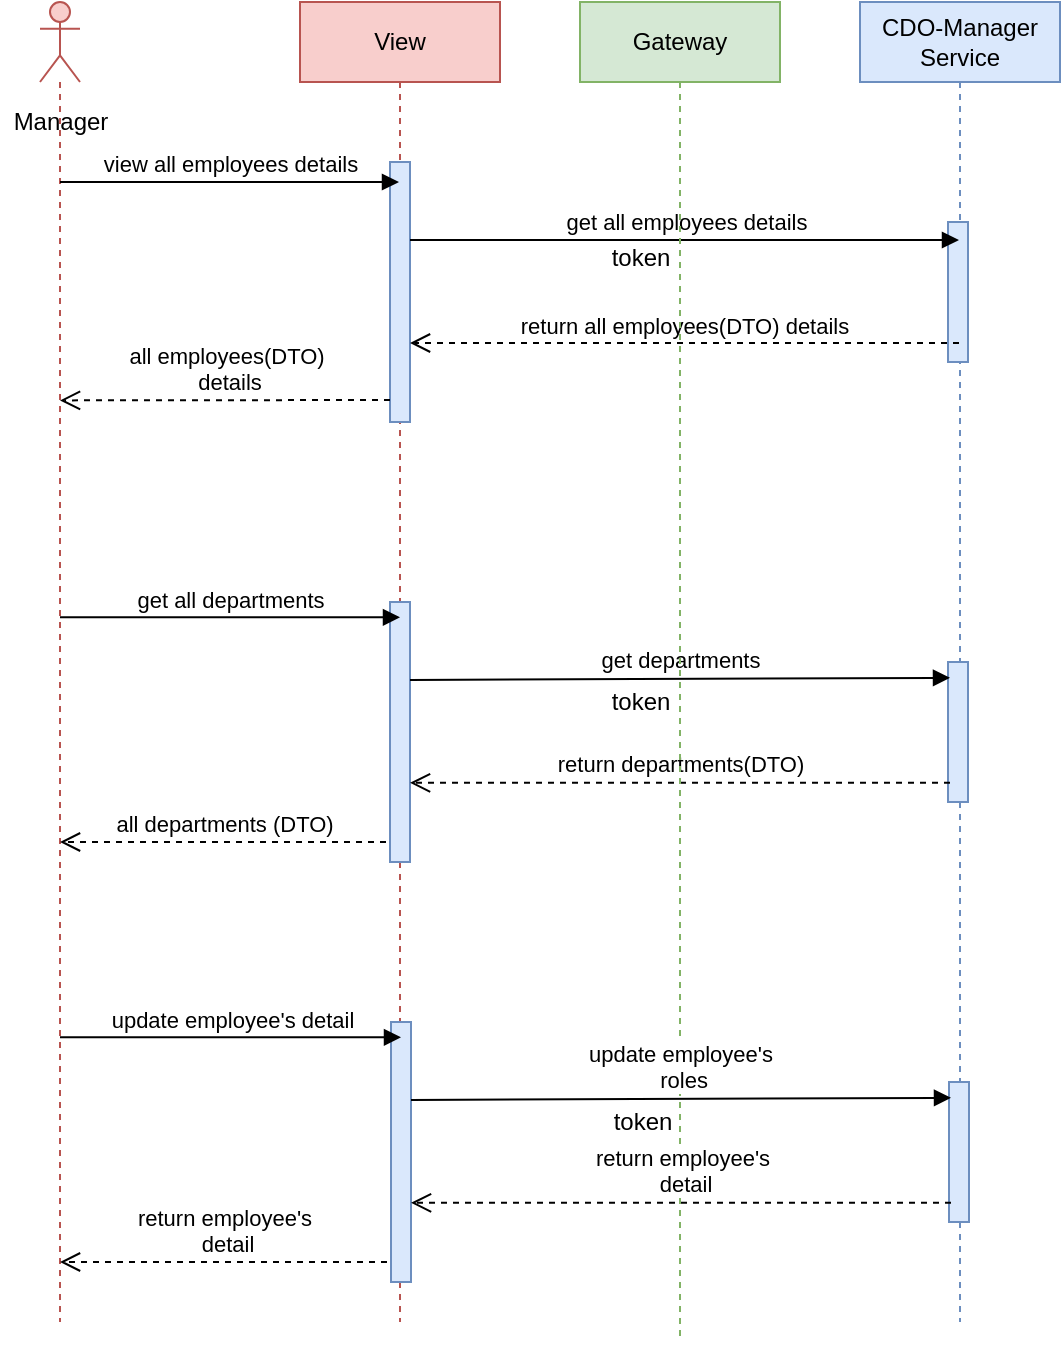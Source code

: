 <mxfile version="13.2.4" type="device"><diagram id="kgpKYQtTHZ0yAKxKKP6v" name="Page-1"><mxGraphModel dx="1024" dy="592" grid="1" gridSize="10" guides="1" tooltips="1" connect="1" arrows="1" fold="1" page="1" pageScale="1" pageWidth="850" pageHeight="1100" math="0" shadow="0"><root><mxCell id="0"/><mxCell id="1" parent="0"/><mxCell id="HEdeN4zISzuNyjS1-kap-7" value="" style="shape=umlLifeline;participant=umlActor;perimeter=lifelinePerimeter;whiteSpace=wrap;html=1;container=1;collapsible=0;recursiveResize=0;verticalAlign=top;spacingTop=36;outlineConnect=0;fillColor=#f8cecc;strokeColor=#b85450;size=40;" parent="1" vertex="1"><mxGeometry x="70" y="120" width="20" height="660" as="geometry"/></mxCell><mxCell id="HEdeN4zISzuNyjS1-kap-14" value="View" style="shape=umlLifeline;perimeter=lifelinePerimeter;whiteSpace=wrap;html=1;container=1;collapsible=0;recursiveResize=0;outlineConnect=0;fillColor=#f8cecc;strokeColor=#b85450;" parent="1" vertex="1"><mxGeometry x="200" y="120" width="100" height="660" as="geometry"/></mxCell><mxCell id="HEdeN4zISzuNyjS1-kap-15" value="&lt;span&gt;CDO-Manager Service&lt;/span&gt;" style="shape=umlLifeline;perimeter=lifelinePerimeter;whiteSpace=wrap;html=1;container=1;collapsible=0;recursiveResize=0;outlineConnect=0;fillColor=#dae8fc;strokeColor=#6c8ebf;" parent="1" vertex="1"><mxGeometry x="480" y="120" width="100" height="660" as="geometry"/></mxCell><mxCell id="HEdeN4zISzuNyjS1-kap-25" value="" style="html=1;points=[];perimeter=orthogonalPerimeter;fillColor=#dae8fc;strokeColor=#6c8ebf;" parent="HEdeN4zISzuNyjS1-kap-15" vertex="1"><mxGeometry x="44" y="110" width="10" height="70" as="geometry"/></mxCell><mxCell id="HEdeN4zISzuNyjS1-kap-33" value="" style="html=1;points=[];perimeter=orthogonalPerimeter;fillColor=#dae8fc;strokeColor=#6c8ebf;" parent="HEdeN4zISzuNyjS1-kap-15" vertex="1"><mxGeometry x="44" y="330" width="10" height="70" as="geometry"/></mxCell><mxCell id="HEdeN4zISzuNyjS1-kap-18" value="" style="html=1;points=[];perimeter=orthogonalPerimeter;fillColor=#dae8fc;strokeColor=#6c8ebf;" parent="1" vertex="1"><mxGeometry x="245" y="200" width="10" height="130" as="geometry"/></mxCell><mxCell id="HEdeN4zISzuNyjS1-kap-28" value="return all employees(DTO)&amp;nbsp;details" style="html=1;verticalAlign=bottom;endArrow=open;dashed=1;endSize=8;" parent="1" source="HEdeN4zISzuNyjS1-kap-15" edge="1"><mxGeometry relative="1" as="geometry"><mxPoint x="440" y="290.5" as="sourcePoint"/><mxPoint x="255" y="290.5" as="targetPoint"/></mxGeometry></mxCell><mxCell id="HEdeN4zISzuNyjS1-kap-30" value="" style="html=1;points=[];perimeter=orthogonalPerimeter;fillColor=#dae8fc;strokeColor=#6c8ebf;" parent="1" vertex="1"><mxGeometry x="245" y="420" width="10" height="130" as="geometry"/></mxCell><mxCell id="HEdeN4zISzuNyjS1-kap-31" value="all employees(DTO)&lt;br&gt;&amp;nbsp;details" style="html=1;verticalAlign=bottom;endArrow=open;dashed=1;endSize=8;entryX=0.5;entryY=0.164;entryDx=0;entryDy=0;entryPerimeter=0;" parent="1" edge="1"><mxGeometry relative="1" as="geometry"><mxPoint x="80" y="319.2" as="targetPoint"/><mxPoint x="245" y="319" as="sourcePoint"/></mxGeometry></mxCell><mxCell id="HEdeN4zISzuNyjS1-kap-37" value="return departments(DTO)" style="html=1;verticalAlign=bottom;endArrow=open;dashed=1;endSize=8;exitX=0.1;exitY=0.863;exitDx=0;exitDy=0;exitPerimeter=0;" parent="1" source="HEdeN4zISzuNyjS1-kap-33" target="HEdeN4zISzuNyjS1-kap-30" edge="1"><mxGeometry relative="1" as="geometry"><mxPoint x="440" y="520" as="sourcePoint"/><mxPoint x="255" y="549" as="targetPoint"/></mxGeometry></mxCell><mxCell id="8MIRHn4mmngYE3WS6EtT-2" value="view all employees details" style="html=1;verticalAlign=bottom;endArrow=block;" parent="1" target="HEdeN4zISzuNyjS1-kap-14" edge="1"><mxGeometry width="80" relative="1" as="geometry"><mxPoint x="80" y="210" as="sourcePoint"/><mxPoint x="150" y="210" as="targetPoint"/><Array as="points"><mxPoint x="120" y="210"/></Array></mxGeometry></mxCell><mxCell id="8MIRHn4mmngYE3WS6EtT-3" value="get all employees&amp;nbsp;details" style="html=1;verticalAlign=bottom;endArrow=block;" parent="1" target="HEdeN4zISzuNyjS1-kap-15" edge="1"><mxGeometry width="80" relative="1" as="geometry"><mxPoint x="255" y="239" as="sourcePoint"/><mxPoint x="449.5" y="239" as="targetPoint"/><Array as="points"><mxPoint x="400" y="239"/></Array></mxGeometry></mxCell><mxCell id="8MIRHn4mmngYE3WS6EtT-5" value="token" style="text;html=1;align=center;verticalAlign=middle;resizable=0;points=[];autosize=1;strokeColor=none;" parent="1" vertex="1"><mxGeometry x="350" y="238" width="40" height="20" as="geometry"/></mxCell><mxCell id="8MIRHn4mmngYE3WS6EtT-11" value="get all departments" style="html=1;verticalAlign=bottom;endArrow=block;entryX=0.5;entryY=0.059;entryDx=0;entryDy=0;entryPerimeter=0;" parent="1" source="HEdeN4zISzuNyjS1-kap-7" target="HEdeN4zISzuNyjS1-kap-30" edge="1"><mxGeometry width="80" relative="1" as="geometry"><mxPoint x="360" y="340" as="sourcePoint"/><mxPoint x="240" y="430" as="targetPoint"/></mxGeometry></mxCell><mxCell id="8MIRHn4mmngYE3WS6EtT-12" value="get departments" style="html=1;verticalAlign=bottom;endArrow=block;entryX=0.1;entryY=0.113;entryDx=0;entryDy=0;entryPerimeter=0;" parent="1" target="HEdeN4zISzuNyjS1-kap-33" edge="1"><mxGeometry width="80" relative="1" as="geometry"><mxPoint x="255" y="459" as="sourcePoint"/><mxPoint x="440" y="470" as="targetPoint"/></mxGeometry></mxCell><mxCell id="8MIRHn4mmngYE3WS6EtT-13" value="token" style="text;html=1;align=center;verticalAlign=middle;resizable=0;points=[];autosize=1;strokeColor=none;" parent="1" vertex="1"><mxGeometry x="350" y="460" width="40" height="20" as="geometry"/></mxCell><mxCell id="8MIRHn4mmngYE3WS6EtT-14" value="all departments (DTO)" style="html=1;verticalAlign=bottom;endArrow=open;dashed=1;endSize=8;" parent="1" target="HEdeN4zISzuNyjS1-kap-7" edge="1"><mxGeometry relative="1" as="geometry"><mxPoint x="80" y="580.2" as="targetPoint"/><mxPoint x="243" y="540" as="sourcePoint"/></mxGeometry></mxCell><mxCell id="8MIRHn4mmngYE3WS6EtT-15" value="Gateway" style="shape=umlLifeline;perimeter=lifelinePerimeter;whiteSpace=wrap;html=1;container=1;collapsible=0;recursiveResize=0;outlineConnect=0;fillColor=#d5e8d4;strokeColor=#82b366;" parent="1" vertex="1"><mxGeometry x="340" y="120" width="100" height="670" as="geometry"/></mxCell><mxCell id="WBJRTbyMssLvXicgLDOV-1" value="Manager" style="text;html=1;align=center;verticalAlign=middle;resizable=0;points=[];autosize=1;strokeColor=none;" parent="1" vertex="1"><mxGeometry x="50" y="170" width="60" height="20" as="geometry"/></mxCell><mxCell id="56gnqSHeId_hPh4SCAmg-2" value="" style="html=1;points=[];perimeter=orthogonalPerimeter;fillColor=#dae8fc;strokeColor=#6c8ebf;" parent="1" vertex="1"><mxGeometry x="524.5" y="660" width="10" height="70" as="geometry"/></mxCell><mxCell id="56gnqSHeId_hPh4SCAmg-3" value="" style="html=1;points=[];perimeter=orthogonalPerimeter;fillColor=#dae8fc;strokeColor=#6c8ebf;" parent="1" vertex="1"><mxGeometry x="245.5" y="630" width="10" height="130" as="geometry"/></mxCell><mxCell id="56gnqSHeId_hPh4SCAmg-4" value="return employee's&lt;br&gt;&amp;nbsp;detail" style="html=1;verticalAlign=bottom;endArrow=open;dashed=1;endSize=8;exitX=0.1;exitY=0.863;exitDx=0;exitDy=0;exitPerimeter=0;" parent="1" source="56gnqSHeId_hPh4SCAmg-2" target="56gnqSHeId_hPh4SCAmg-3" edge="1"><mxGeometry relative="1" as="geometry"><mxPoint x="440.5" y="730" as="sourcePoint"/><mxPoint x="255.5" y="759" as="targetPoint"/></mxGeometry></mxCell><mxCell id="56gnqSHeId_hPh4SCAmg-5" value="update employee's detail" style="html=1;verticalAlign=bottom;endArrow=block;entryX=0.5;entryY=0.059;entryDx=0;entryDy=0;entryPerimeter=0;" parent="1" target="56gnqSHeId_hPh4SCAmg-3" edge="1"><mxGeometry width="80" relative="1" as="geometry"><mxPoint x="80" y="637.67" as="sourcePoint"/><mxPoint x="240.5" y="640" as="targetPoint"/></mxGeometry></mxCell><mxCell id="56gnqSHeId_hPh4SCAmg-6" value="update employee's&lt;br&gt;&amp;nbsp;roles" style="html=1;verticalAlign=bottom;endArrow=block;entryX=0.1;entryY=0.113;entryDx=0;entryDy=0;entryPerimeter=0;" parent="1" target="56gnqSHeId_hPh4SCAmg-2" edge="1"><mxGeometry width="80" relative="1" as="geometry"><mxPoint x="255.5" y="669" as="sourcePoint"/><mxPoint x="440.5" y="680" as="targetPoint"/></mxGeometry></mxCell><mxCell id="56gnqSHeId_hPh4SCAmg-7" value="token" style="text;html=1;align=center;verticalAlign=middle;resizable=0;points=[];autosize=1;strokeColor=none;" parent="1" vertex="1"><mxGeometry x="350.5" y="670" width="40" height="20" as="geometry"/></mxCell><mxCell id="56gnqSHeId_hPh4SCAmg-8" value="return employee's&lt;br&gt;&amp;nbsp;detail" style="html=1;verticalAlign=bottom;endArrow=open;dashed=1;endSize=8;" parent="1" edge="1"><mxGeometry relative="1" as="geometry"><mxPoint x="80" y="750" as="targetPoint"/><mxPoint x="243.5" y="750" as="sourcePoint"/></mxGeometry></mxCell></root></mxGraphModel></diagram></mxfile>